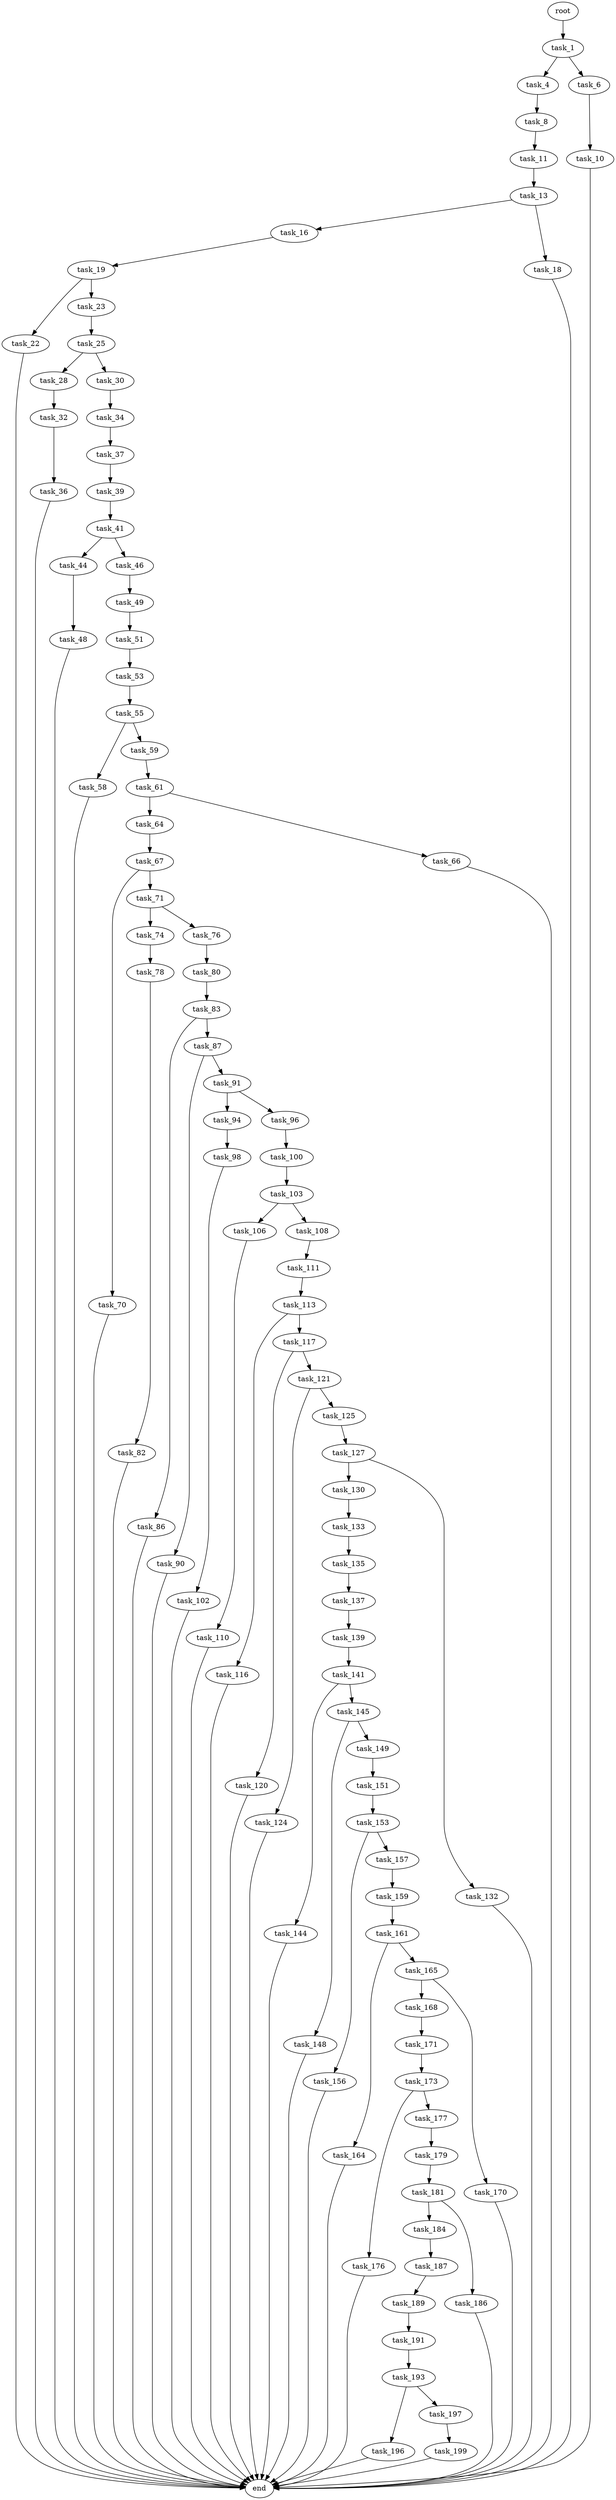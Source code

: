 digraph G {
  root [size="0.000000"];
  task_1 [size="13843431536.000000"];
  task_4 [size="36381968952.000000"];
  task_6 [size="12353118132.000000"];
  task_8 [size="369488855562.000000"];
  task_10 [size="68719476736.000000"];
  task_11 [size="940791125714.000000"];
  task_13 [size="28991029248.000000"];
  task_16 [size="15063542833.000000"];
  task_18 [size="270530225312.000000"];
  task_19 [size="68719476736.000000"];
  task_22 [size="134217728000.000000"];
  task_23 [size="68719476736.000000"];
  task_25 [size="46183397325.000000"];
  task_28 [size="6083633195.000000"];
  task_30 [size="3142296394.000000"];
  task_32 [size="3164416884.000000"];
  task_34 [size="489732446473.000000"];
  task_36 [size="549755813888.000000"];
  task_37 [size="40317340801.000000"];
  task_39 [size="549755813888.000000"];
  task_41 [size="1016311001096.000000"];
  task_44 [size="549755813888.000000"];
  task_46 [size="8589934592.000000"];
  task_48 [size="134217728000.000000"];
  task_49 [size="1181392756.000000"];
  task_51 [size="781490057856.000000"];
  task_53 [size="1073741824000.000000"];
  task_55 [size="17734439958.000000"];
  task_58 [size="549755813888.000000"];
  task_59 [size="22968385768.000000"];
  task_61 [size="134217728000.000000"];
  task_64 [size="23255848905.000000"];
  task_66 [size="877911936.000000"];
  task_67 [size="134217728000.000000"];
  task_70 [size="995633753152.000000"];
  task_71 [size="645817040269.000000"];
  task_74 [size="97682231763.000000"];
  task_76 [size="368293445632.000000"];
  task_78 [size="28991029248.000000"];
  task_80 [size="368293445632.000000"];
  task_82 [size="486732259.000000"];
  task_83 [size="368293445632.000000"];
  task_86 [size="1073741824000.000000"];
  task_87 [size="2769875944.000000"];
  task_90 [size="8589934592.000000"];
  task_91 [size="132820005054.000000"];
  task_94 [size="11977764892.000000"];
  task_96 [size="12528274833.000000"];
  task_98 [size="19854481761.000000"];
  task_100 [size="7843675550.000000"];
  task_102 [size="23013040306.000000"];
  task_103 [size="8096893402.000000"];
  task_106 [size="177278267324.000000"];
  task_108 [size="19543021132.000000"];
  task_110 [size="14604770655.000000"];
  task_111 [size="231928233984.000000"];
  task_113 [size="19316537397.000000"];
  task_116 [size="151326669190.000000"];
  task_117 [size="511558184214.000000"];
  task_120 [size="272094561809.000000"];
  task_121 [size="549755813888.000000"];
  task_124 [size="692469933192.000000"];
  task_125 [size="28991029248.000000"];
  task_127 [size="1073741824000.000000"];
  task_130 [size="231928233984.000000"];
  task_132 [size="368293445632.000000"];
  task_133 [size="409259371168.000000"];
  task_135 [size="95514072968.000000"];
  task_137 [size="782757789696.000000"];
  task_139 [size="211109724485.000000"];
  task_141 [size="1080589953552.000000"];
  task_144 [size="782757789696.000000"];
  task_145 [size="68719476736.000000"];
  task_148 [size="3312392913.000000"];
  task_149 [size="205583819626.000000"];
  task_151 [size="101413308063.000000"];
  task_153 [size="7695434976.000000"];
  task_156 [size="134217728000.000000"];
  task_157 [size="68719476736.000000"];
  task_159 [size="16114829664.000000"];
  task_161 [size="231928233984.000000"];
  task_164 [size="21314000371.000000"];
  task_165 [size="549755813888.000000"];
  task_168 [size="7238444075.000000"];
  task_170 [size="47187305783.000000"];
  task_171 [size="368293445632.000000"];
  task_173 [size="31097169755.000000"];
  task_176 [size="8589934592.000000"];
  task_177 [size="671936293135.000000"];
  task_179 [size="496977151294.000000"];
  task_181 [size="28991029248.000000"];
  task_184 [size="93740837562.000000"];
  task_186 [size="12889461422.000000"];
  task_187 [size="549755813888.000000"];
  task_189 [size="176304584183.000000"];
  task_191 [size="315675149727.000000"];
  task_193 [size="8585273382.000000"];
  task_196 [size="8589934592.000000"];
  task_197 [size="231928233984.000000"];
  task_199 [size="68719476736.000000"];
  end [size="0.000000"];

  root -> task_1 [size="1.000000"];
  task_1 -> task_4 [size="679477248.000000"];
  task_1 -> task_6 [size="679477248.000000"];
  task_4 -> task_8 [size="134217728.000000"];
  task_6 -> task_10 [size="679477248.000000"];
  task_8 -> task_11 [size="411041792.000000"];
  task_10 -> end [size="1.000000"];
  task_11 -> task_13 [size="838860800.000000"];
  task_13 -> task_16 [size="75497472.000000"];
  task_13 -> task_18 [size="75497472.000000"];
  task_16 -> task_19 [size="536870912.000000"];
  task_18 -> end [size="1.000000"];
  task_19 -> task_22 [size="134217728.000000"];
  task_19 -> task_23 [size="134217728.000000"];
  task_22 -> end [size="1.000000"];
  task_23 -> task_25 [size="134217728.000000"];
  task_25 -> task_28 [size="33554432.000000"];
  task_25 -> task_30 [size="33554432.000000"];
  task_28 -> task_32 [size="134217728.000000"];
  task_30 -> task_34 [size="75497472.000000"];
  task_32 -> task_36 [size="75497472.000000"];
  task_34 -> task_37 [size="679477248.000000"];
  task_36 -> end [size="1.000000"];
  task_37 -> task_39 [size="838860800.000000"];
  task_39 -> task_41 [size="536870912.000000"];
  task_41 -> task_44 [size="838860800.000000"];
  task_41 -> task_46 [size="838860800.000000"];
  task_44 -> task_48 [size="536870912.000000"];
  task_46 -> task_49 [size="33554432.000000"];
  task_48 -> end [size="1.000000"];
  task_49 -> task_51 [size="33554432.000000"];
  task_51 -> task_53 [size="679477248.000000"];
  task_53 -> task_55 [size="838860800.000000"];
  task_55 -> task_58 [size="411041792.000000"];
  task_55 -> task_59 [size="411041792.000000"];
  task_58 -> end [size="1.000000"];
  task_59 -> task_61 [size="536870912.000000"];
  task_61 -> task_64 [size="209715200.000000"];
  task_61 -> task_66 [size="209715200.000000"];
  task_64 -> task_67 [size="838860800.000000"];
  task_66 -> end [size="1.000000"];
  task_67 -> task_70 [size="209715200.000000"];
  task_67 -> task_71 [size="209715200.000000"];
  task_70 -> end [size="1.000000"];
  task_71 -> task_74 [size="411041792.000000"];
  task_71 -> task_76 [size="411041792.000000"];
  task_74 -> task_78 [size="209715200.000000"];
  task_76 -> task_80 [size="411041792.000000"];
  task_78 -> task_82 [size="75497472.000000"];
  task_80 -> task_83 [size="411041792.000000"];
  task_82 -> end [size="1.000000"];
  task_83 -> task_86 [size="411041792.000000"];
  task_83 -> task_87 [size="411041792.000000"];
  task_86 -> end [size="1.000000"];
  task_87 -> task_90 [size="75497472.000000"];
  task_87 -> task_91 [size="75497472.000000"];
  task_90 -> end [size="1.000000"];
  task_91 -> task_94 [size="536870912.000000"];
  task_91 -> task_96 [size="536870912.000000"];
  task_94 -> task_98 [size="411041792.000000"];
  task_96 -> task_100 [size="536870912.000000"];
  task_98 -> task_102 [size="536870912.000000"];
  task_100 -> task_103 [size="411041792.000000"];
  task_102 -> end [size="1.000000"];
  task_103 -> task_106 [size="536870912.000000"];
  task_103 -> task_108 [size="536870912.000000"];
  task_106 -> task_110 [size="134217728.000000"];
  task_108 -> task_111 [size="679477248.000000"];
  task_110 -> end [size="1.000000"];
  task_111 -> task_113 [size="301989888.000000"];
  task_113 -> task_116 [size="301989888.000000"];
  task_113 -> task_117 [size="301989888.000000"];
  task_116 -> end [size="1.000000"];
  task_117 -> task_120 [size="411041792.000000"];
  task_117 -> task_121 [size="411041792.000000"];
  task_120 -> end [size="1.000000"];
  task_121 -> task_124 [size="536870912.000000"];
  task_121 -> task_125 [size="536870912.000000"];
  task_124 -> end [size="1.000000"];
  task_125 -> task_127 [size="75497472.000000"];
  task_127 -> task_130 [size="838860800.000000"];
  task_127 -> task_132 [size="838860800.000000"];
  task_130 -> task_133 [size="301989888.000000"];
  task_132 -> end [size="1.000000"];
  task_133 -> task_135 [size="679477248.000000"];
  task_135 -> task_137 [size="134217728.000000"];
  task_137 -> task_139 [size="679477248.000000"];
  task_139 -> task_141 [size="209715200.000000"];
  task_141 -> task_144 [size="679477248.000000"];
  task_141 -> task_145 [size="679477248.000000"];
  task_144 -> end [size="1.000000"];
  task_145 -> task_148 [size="134217728.000000"];
  task_145 -> task_149 [size="134217728.000000"];
  task_148 -> end [size="1.000000"];
  task_149 -> task_151 [size="134217728.000000"];
  task_151 -> task_153 [size="301989888.000000"];
  task_153 -> task_156 [size="134217728.000000"];
  task_153 -> task_157 [size="134217728.000000"];
  task_156 -> end [size="1.000000"];
  task_157 -> task_159 [size="134217728.000000"];
  task_159 -> task_161 [size="411041792.000000"];
  task_161 -> task_164 [size="301989888.000000"];
  task_161 -> task_165 [size="301989888.000000"];
  task_164 -> end [size="1.000000"];
  task_165 -> task_168 [size="536870912.000000"];
  task_165 -> task_170 [size="536870912.000000"];
  task_168 -> task_171 [size="134217728.000000"];
  task_170 -> end [size="1.000000"];
  task_171 -> task_173 [size="411041792.000000"];
  task_173 -> task_176 [size="536870912.000000"];
  task_173 -> task_177 [size="536870912.000000"];
  task_176 -> end [size="1.000000"];
  task_177 -> task_179 [size="411041792.000000"];
  task_179 -> task_181 [size="536870912.000000"];
  task_181 -> task_184 [size="75497472.000000"];
  task_181 -> task_186 [size="75497472.000000"];
  task_184 -> task_187 [size="75497472.000000"];
  task_186 -> end [size="1.000000"];
  task_187 -> task_189 [size="536870912.000000"];
  task_189 -> task_191 [size="134217728.000000"];
  task_191 -> task_193 [size="209715200.000000"];
  task_193 -> task_196 [size="411041792.000000"];
  task_193 -> task_197 [size="411041792.000000"];
  task_196 -> end [size="1.000000"];
  task_197 -> task_199 [size="301989888.000000"];
  task_199 -> end [size="1.000000"];
}
